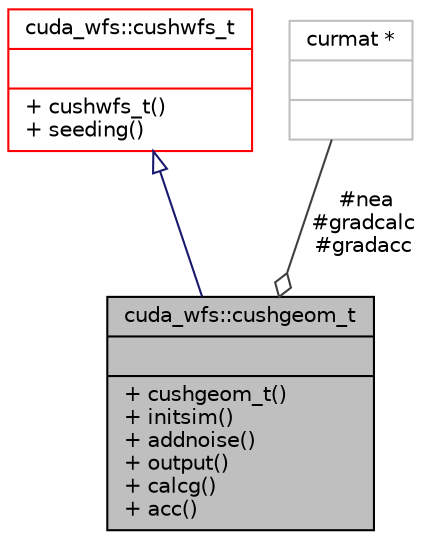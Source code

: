 digraph "cuda_wfs::cushgeom_t"
{
 // INTERACTIVE_SVG=YES
  bgcolor="transparent";
  edge [fontname="Helvetica",fontsize="10",labelfontname="Helvetica",labelfontsize="10"];
  node [fontname="Helvetica",fontsize="10",shape=record];
  Node5 [label="{cuda_wfs::cushgeom_t\n||+ cushgeom_t()\l+ initsim()\l+ addnoise()\l+ output()\l+ calcg()\l+ acc()\l}",height=0.2,width=0.4,color="black", fillcolor="grey75", style="filled", fontcolor="black"];
  Node6 -> Node5 [dir="back",color="midnightblue",fontsize="10",style="solid",arrowtail="onormal",fontname="Helvetica"];
  Node6 [label="{cuda_wfs::cushwfs_t\n||+ cushwfs_t()\l+ seeding()\l}",height=0.2,width=0.4,color="red",URL="$da/d4f/classcuda__wfs_1_1cushwfs__t.html"];
  Node13 -> Node5 [color="grey25",fontsize="10",style="solid",label=" #nea\n#gradcalc\n#gradacc" ,arrowhead="odiamond",fontname="Helvetica"];
  Node13 [label="{curmat *\n||}",height=0.2,width=0.4,color="grey75"];
}
